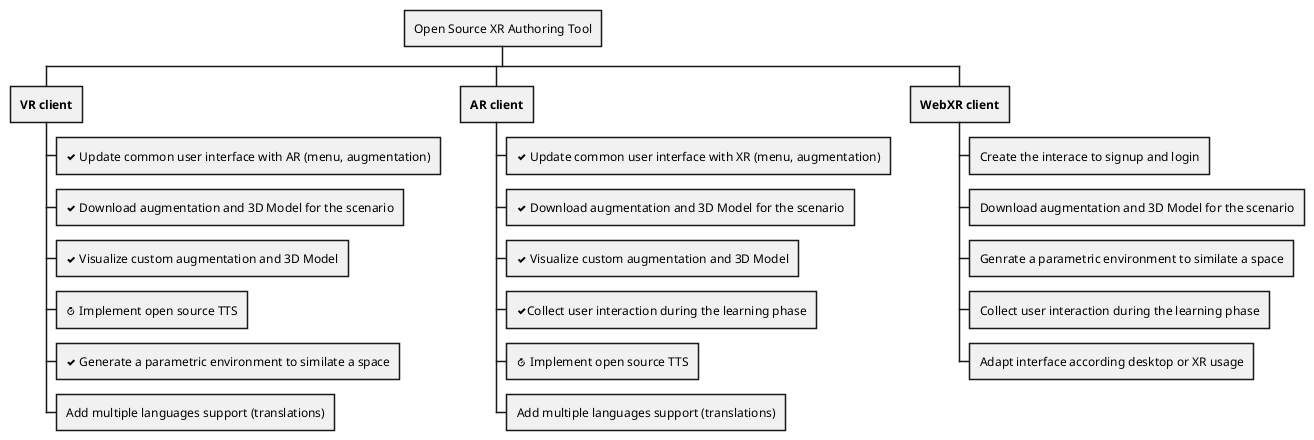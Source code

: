 @startwbs
* Open Source XR Authoring Tool
** **VR client**
*** <&check> Update common user interface with AR (menu, augmentation)
*** <&check> Download augmentation and 3D Model for the scenario
*** <&check> Visualize custom augmentation and 3D Model
*** <&timer> Implement open source TTS
*** <&check> Generate a parametric environment to similate a space
*** Add multiple languages support (translations)

** **AR client**
*** <&check> Update common user interface with XR (menu, augmentation)
*** <&check> Download augmentation and 3D Model for the scenario
*** <&check> Visualize custom augmentation and 3D Model
*** <&check>Collect user interaction during the learning phase
*** <&timer> Implement open source TTS
*** Add multiple languages support (translations)

** **WebXR client**
*** Create the interace to signup and login
*** Download augmentation and 3D Model for the scenario
*** Genrate a parametric environment to similate a space
*** Collect user interaction during the learning phase
*** Adapt interface according desktop or XR usage



@endwbs